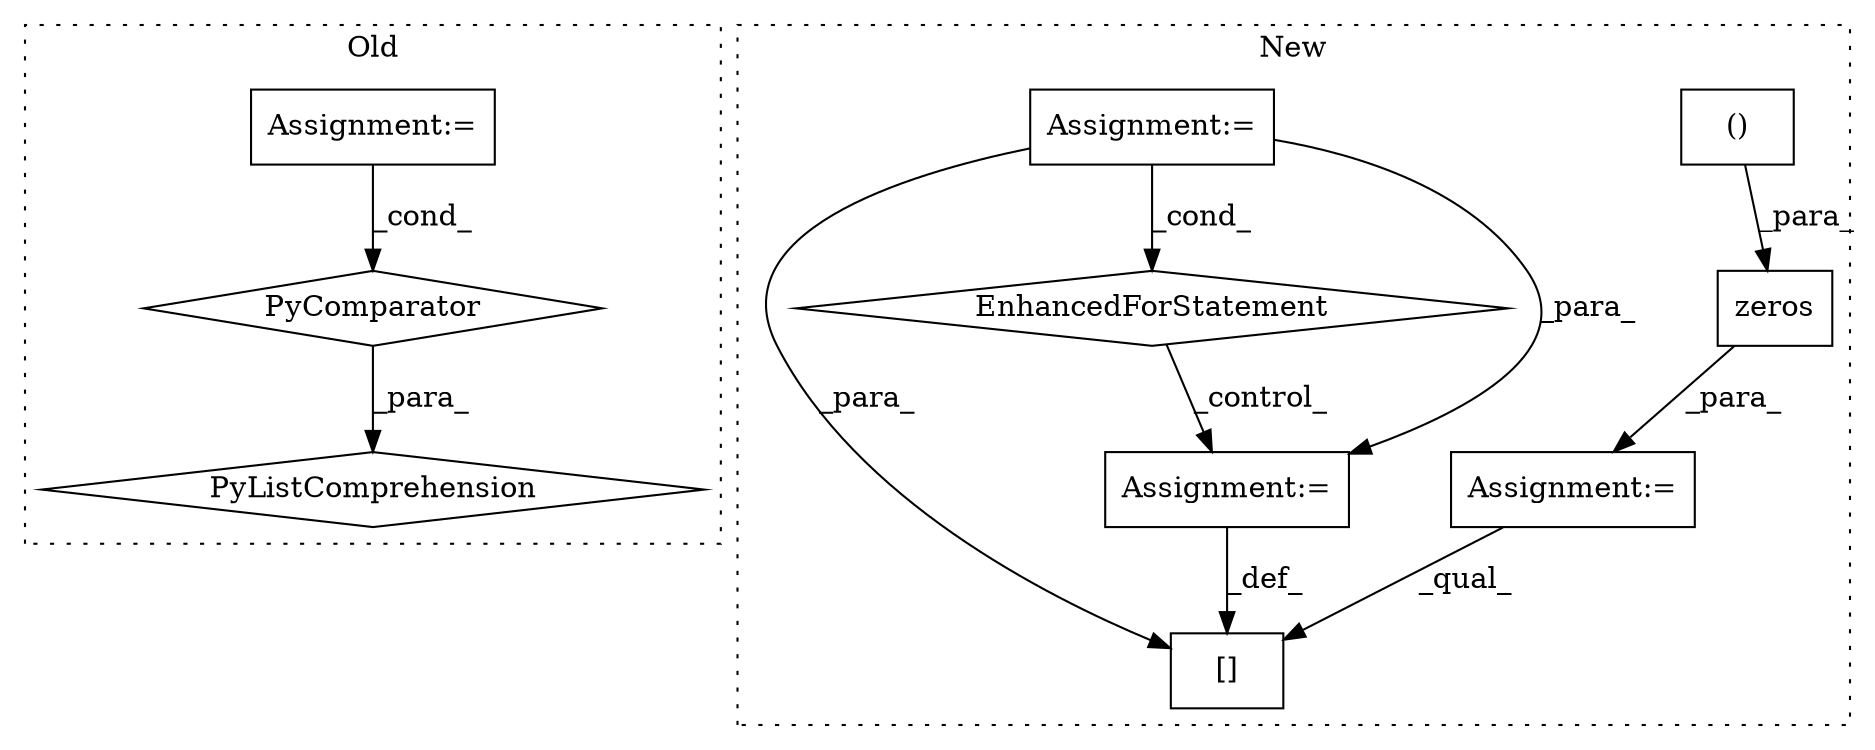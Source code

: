digraph G {
subgraph cluster0 {
1 [label="PyComparator" a="113" s="11900" l="26" shape="diamond"];
3 [label="PyListComprehension" a="109" s="11832" l="102" shape="diamond"];
6 [label="Assignment:=" a="7" s="11900" l="26" shape="box"];
label = "Old";
style="dotted";
}
subgraph cluster1 {
2 [label="zeros" a="32" s="22223,22273" l="11,2" shape="box"];
4 [label="()" a="106" s="22234" l="39" shape="box"];
5 [label="Assignment:=" a="7" s="22216" l="1" shape="box"];
7 [label="[]" a="2" s="22445,22486" l="11,2" shape="box"];
8 [label="Assignment:=" a="7" s="22281,22366" l="53,2" shape="box"];
9 [label="EnhancedForStatement" a="70" s="22281,22366" l="53,2" shape="diamond"];
10 [label="Assignment:=" a="7" s="22488" l="1" shape="box"];
label = "New";
style="dotted";
}
1 -> 3 [label="_para_"];
2 -> 5 [label="_para_"];
4 -> 2 [label="_para_"];
5 -> 7 [label="_qual_"];
6 -> 1 [label="_cond_"];
8 -> 7 [label="_para_"];
8 -> 9 [label="_cond_"];
8 -> 10 [label="_para_"];
9 -> 10 [label="_control_"];
10 -> 7 [label="_def_"];
}